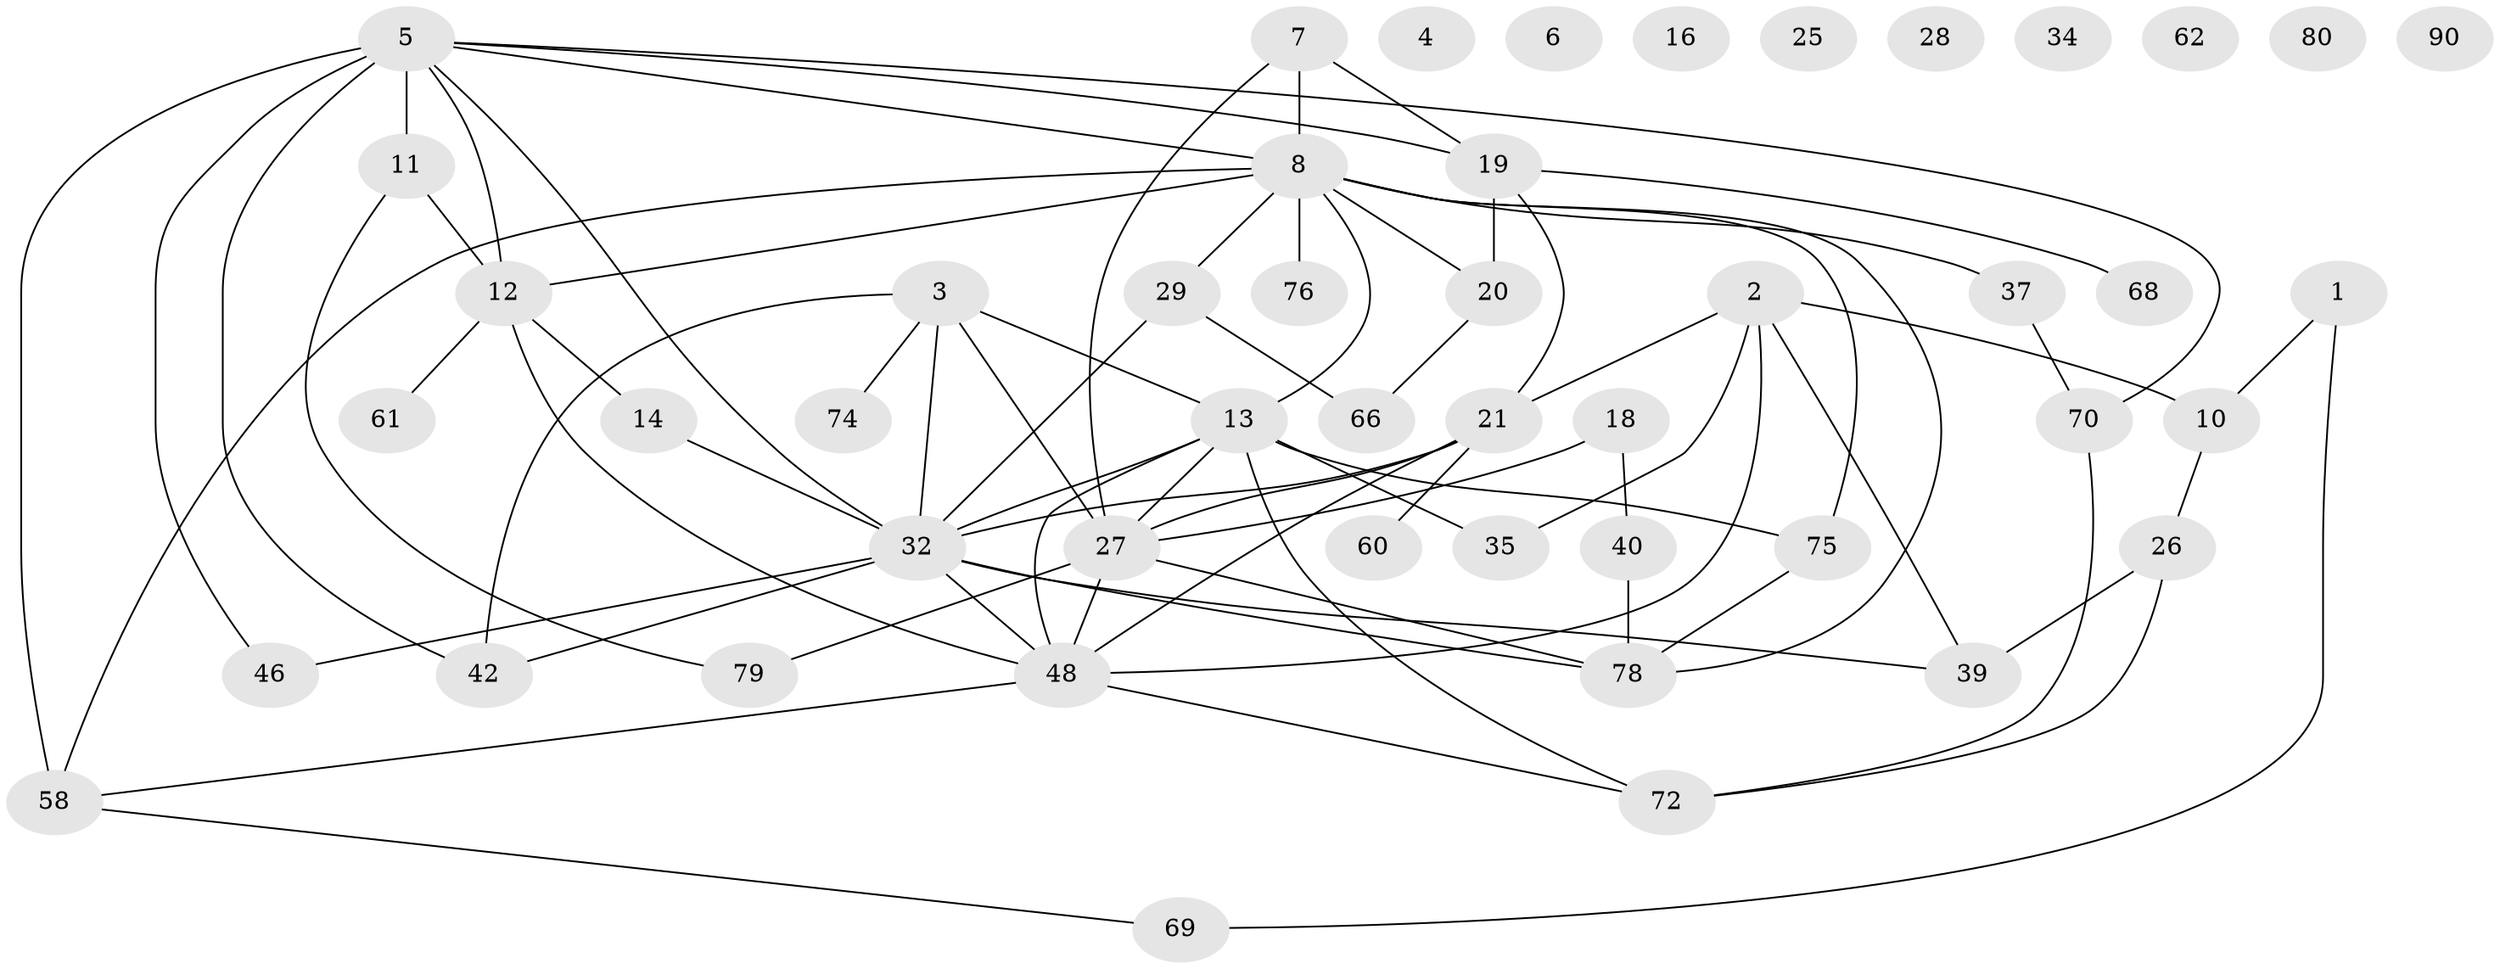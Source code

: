 // original degree distribution, {1: 0.16666666666666666, 3: 0.21875, 2: 0.1875, 0: 0.09375, 4: 0.23958333333333334, 5: 0.07291666666666667, 6: 0.020833333333333332}
// Generated by graph-tools (version 1.1) at 2025/13/03/09/25 04:13:11]
// undirected, 48 vertices, 75 edges
graph export_dot {
graph [start="1"]
  node [color=gray90,style=filled];
  1 [super="+55"];
  2 [super="+88+85+17"];
  3 [super="+59"];
  4;
  5 [super="+65+31+36"];
  6;
  7 [super="+30"];
  8 [super="+9+24+47"];
  10 [super="+81"];
  11 [super="+93"];
  12 [super="+15+43"];
  13 [super="+92+22"];
  14;
  16;
  18 [super="+49"];
  19 [super="+23"];
  20 [super="+41+77"];
  21 [super="+50+64+89"];
  25;
  26 [super="+53"];
  27 [super="+33"];
  28;
  29 [super="+51"];
  32 [super="+45+38"];
  34;
  35;
  37;
  39 [super="+67"];
  40 [super="+82"];
  42;
  46;
  48 [super="+57+54"];
  58 [super="+87+71"];
  60;
  61 [super="+91"];
  62;
  66;
  68;
  69;
  70;
  72 [super="+83"];
  74;
  75;
  76;
  78 [super="+84"];
  79;
  80;
  90;
  1 -- 10;
  1 -- 69;
  2 -- 35;
  2 -- 10;
  2 -- 21;
  2 -- 48;
  2 -- 39;
  3 -- 32;
  3 -- 74;
  3 -- 42;
  3 -- 13;
  3 -- 27;
  5 -- 58 [weight=3];
  5 -- 11;
  5 -- 32;
  5 -- 19;
  5 -- 70;
  5 -- 8;
  5 -- 42;
  5 -- 46;
  5 -- 12;
  7 -- 8;
  7 -- 19;
  7 -- 27;
  8 -- 20;
  8 -- 12;
  8 -- 13;
  8 -- 75;
  8 -- 37;
  8 -- 29 [weight=2];
  8 -- 58;
  8 -- 76;
  8 -- 78;
  10 -- 26;
  11 -- 12 [weight=2];
  11 -- 79;
  12 -- 48;
  12 -- 61;
  12 -- 14;
  13 -- 75;
  13 -- 27;
  13 -- 72;
  13 -- 48;
  13 -- 32;
  13 -- 35;
  14 -- 32;
  18 -- 40;
  18 -- 27;
  19 -- 21;
  19 -- 20;
  19 -- 68;
  20 -- 66;
  21 -- 60;
  21 -- 32;
  21 -- 48;
  21 -- 27;
  26 -- 72;
  26 -- 39;
  27 -- 78;
  27 -- 48;
  27 -- 79;
  29 -- 32;
  29 -- 66;
  32 -- 46;
  32 -- 78;
  32 -- 42;
  32 -- 48;
  32 -- 39;
  37 -- 70;
  40 -- 78;
  48 -- 72;
  48 -- 58;
  58 -- 69;
  70 -- 72;
  75 -- 78;
}

